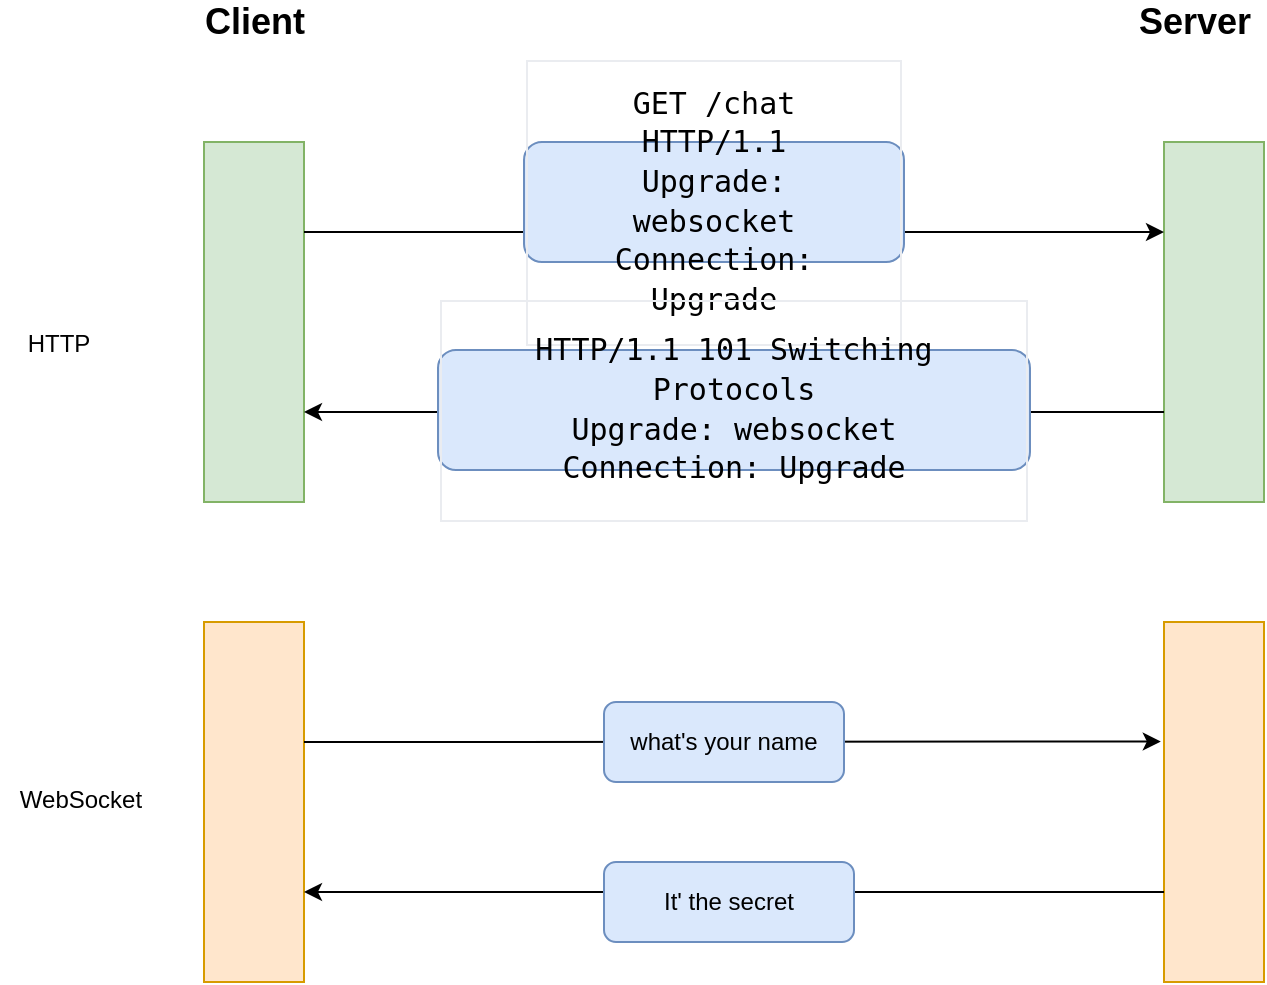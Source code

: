 <mxfile version="12.9.3" type="device"><diagram id="-DUJ6gDyPujCX-qsLMME" name="Page-1"><mxGraphModel dx="1010" dy="588" grid="0" gridSize="10" guides="1" tooltips="1" connect="1" arrows="1" fold="1" page="0" pageScale="1" pageWidth="827" pageHeight="1169" math="0" shadow="0"><root><mxCell id="0"/><mxCell id="1" parent="0"/><mxCell id="ho1TCiZP5RfBwcc-fBXo-2" value="" style="rounded=0;whiteSpace=wrap;html=1;fillColor=#d5e8d4;strokeColor=#82b366;" vertex="1" parent="1"><mxGeometry x="120" y="100" width="50" height="180" as="geometry"/></mxCell><mxCell id="ho1TCiZP5RfBwcc-fBXo-3" value="" style="rounded=0;whiteSpace=wrap;html=1;fillColor=#d5e8d4;strokeColor=#82b366;" vertex="1" parent="1"><mxGeometry x="600" y="100" width="50" height="180" as="geometry"/></mxCell><mxCell id="ho1TCiZP5RfBwcc-fBXo-6" value="" style="endArrow=classic;html=1;exitX=1;exitY=0.25;exitDx=0;exitDy=0;entryX=0;entryY=0.25;entryDx=0;entryDy=0;" edge="1" parent="1" source="ho1TCiZP5RfBwcc-fBXo-2" target="ho1TCiZP5RfBwcc-fBXo-3"><mxGeometry width="50" height="50" relative="1" as="geometry"><mxPoint x="210" y="110" as="sourcePoint"/><mxPoint x="260" y="60" as="targetPoint"/></mxGeometry></mxCell><mxCell id="ho1TCiZP5RfBwcc-fBXo-8" value="&lt;b&gt;&lt;font style=&quot;font-size: 18px&quot;&gt;Client&lt;/font&gt;&lt;/b&gt;" style="text;html=1;align=center;verticalAlign=middle;resizable=0;points=[];autosize=1;" vertex="1" parent="1"><mxGeometry x="110" y="30" width="70" height="20" as="geometry"/></mxCell><mxCell id="ho1TCiZP5RfBwcc-fBXo-9" value="&lt;b&gt;&lt;font style=&quot;font-size: 18px&quot;&gt;Server&lt;/font&gt;&lt;/b&gt;" style="text;html=1;align=center;verticalAlign=middle;resizable=0;points=[];autosize=1;" vertex="1" parent="1"><mxGeometry x="580" y="30" width="70" height="20" as="geometry"/></mxCell><mxCell id="ho1TCiZP5RfBwcc-fBXo-10" value="&lt;pre style=&quot;line-height: 1.3 ; border: 1px solid rgb(234 , 236 , 240) ; padding: 1em ; overflow-x: hidden ; overflow-wrap: break-word&quot;&gt;&lt;font face=&quot;monospace, monospace&quot;&gt;&lt;span style=&quot;font-size: 15.008px ; white-space: pre-wrap&quot;&gt;GET /chat HTTP/1.1&lt;br/&gt;Upgrade: websocket&lt;br/&gt;Connection: Upgrade&lt;br&gt;&lt;/span&gt;&lt;/font&gt;&lt;/pre&gt;" style="rounded=1;whiteSpace=wrap;html=1;fillColor=#dae8fc;strokeColor=#6c8ebf;" vertex="1" parent="1"><mxGeometry x="280" y="100" width="190" height="60" as="geometry"/></mxCell><mxCell id="ho1TCiZP5RfBwcc-fBXo-11" value="" style="endArrow=classic;html=1;exitX=0;exitY=0.75;exitDx=0;exitDy=0;entryX=1;entryY=0.75;entryDx=0;entryDy=0;" edge="1" parent="1" source="ho1TCiZP5RfBwcc-fBXo-3" target="ho1TCiZP5RfBwcc-fBXo-2"><mxGeometry width="50" height="50" relative="1" as="geometry"><mxPoint x="590" y="210" as="sourcePoint"/><mxPoint x="170" y="210" as="targetPoint"/></mxGeometry></mxCell><mxCell id="ho1TCiZP5RfBwcc-fBXo-12" value="&lt;pre style=&quot;line-height: 1.3 ; font-family: monospace , monospace ; border: 1px solid rgb(234 , 236 , 240) ; padding: 1em ; white-space: pre-wrap ; overflow-x: hidden ; overflow-wrap: break-word ; font-size: 15.008px&quot;&gt;HTTP/1.1 101 Switching Protocols&lt;br/&gt;Upgrade: websocket&lt;br/&gt;Connection: Upgrade&lt;/pre&gt;" style="rounded=1;whiteSpace=wrap;html=1;fillColor=#dae8fc;strokeColor=#6c8ebf;" vertex="1" parent="1"><mxGeometry x="237" y="204" width="296" height="60" as="geometry"/></mxCell><mxCell id="ho1TCiZP5RfBwcc-fBXo-13" value="" style="rounded=0;whiteSpace=wrap;html=1;fillColor=#ffe6cc;strokeColor=#d79b00;" vertex="1" parent="1"><mxGeometry x="120" y="340" width="50" height="180" as="geometry"/></mxCell><mxCell id="ho1TCiZP5RfBwcc-fBXo-14" value="" style="rounded=0;whiteSpace=wrap;html=1;fillColor=#ffe6cc;strokeColor=#d79b00;" vertex="1" parent="1"><mxGeometry x="600" y="340" width="50" height="180" as="geometry"/></mxCell><mxCell id="ho1TCiZP5RfBwcc-fBXo-15" value="HTTP" style="text;html=1;align=center;verticalAlign=middle;resizable=0;points=[];autosize=1;" vertex="1" parent="1"><mxGeometry x="22" y="191" width="50" height="20" as="geometry"/></mxCell><mxCell id="ho1TCiZP5RfBwcc-fBXo-16" value="WebSocket" style="text;html=1;align=center;verticalAlign=middle;resizable=0;points=[];autosize=1;" vertex="1" parent="1"><mxGeometry x="18" y="419" width="80" height="20" as="geometry"/></mxCell><mxCell id="ho1TCiZP5RfBwcc-fBXo-17" value="" style="endArrow=classic;html=1;entryX=-0.032;entryY=0.332;entryDx=0;entryDy=0;entryPerimeter=0;" edge="1" parent="1" target="ho1TCiZP5RfBwcc-fBXo-14"><mxGeometry width="50" height="50" relative="1" as="geometry"><mxPoint x="170" y="400" as="sourcePoint"/><mxPoint x="220" y="350" as="targetPoint"/></mxGeometry></mxCell><mxCell id="ho1TCiZP5RfBwcc-fBXo-19" value="what's your name" style="rounded=1;whiteSpace=wrap;html=1;arcSize=15;fillColor=#dae8fc;strokeColor=#6c8ebf;" vertex="1" parent="1"><mxGeometry x="320" y="380" width="120" height="40" as="geometry"/></mxCell><mxCell id="ho1TCiZP5RfBwcc-fBXo-20" value="" style="endArrow=classic;html=1;exitX=0;exitY=0.75;exitDx=0;exitDy=0;entryX=1;entryY=0.75;entryDx=0;entryDy=0;" edge="1" parent="1" source="ho1TCiZP5RfBwcc-fBXo-14" target="ho1TCiZP5RfBwcc-fBXo-13"><mxGeometry width="50" height="50" relative="1" as="geometry"><mxPoint x="510" y="470" as="sourcePoint"/><mxPoint x="560" y="420" as="targetPoint"/></mxGeometry></mxCell><mxCell id="ho1TCiZP5RfBwcc-fBXo-21" value="It' the secret" style="rounded=1;whiteSpace=wrap;html=1;fillColor=#dae8fc;strokeColor=#6c8ebf;" vertex="1" parent="1"><mxGeometry x="320" y="460" width="125" height="40" as="geometry"/></mxCell></root></mxGraphModel></diagram></mxfile>